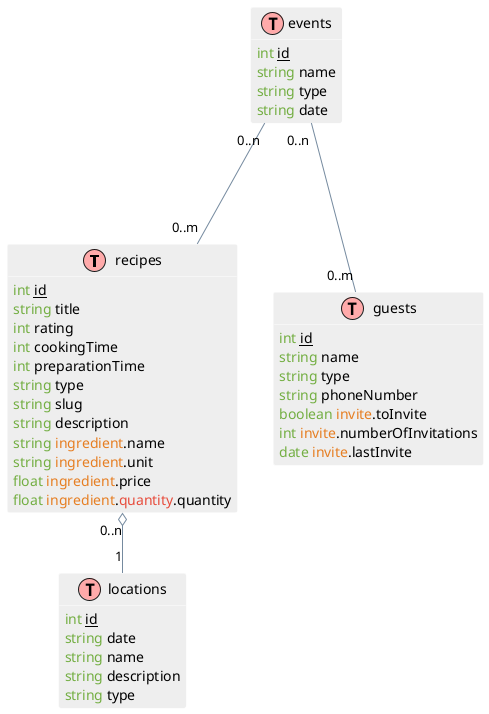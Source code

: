@startuml

' Use http://www.planttext.com/planttext to compile

!define table(x) class x << (T,#FFAAAA) >>
!define primary_key(x) <u>x</u>
!define variableType(x) <font color="#73AE42">x</font>
!define embed(x) <font color="#e67e22">x</font>
!define embed2(x) <font color="#e74c3c">x</font>
hide methods
hide stereotypes

skinparam shadowing false
skinparam stereotypeCBackgroundColor #5B9BD5

skinparam note {
  BackgroundColor #73AE42
  BorderColor #6CA43E
  FontColor white
}

skinparam class {
  BackgroundColor #EEEEEE
  ArrowColor #758A9F
  BorderColor #FFFFFF
}

skinparam sequence {
  ArrowColor #6CA43E

  LifeLineBorderColor #6CA43E
  LifeLineBackgroundColor #73AE42

  ParticipantBorderColor #2E75B5
  ParticipantBackgroundColor #5B9BD5

  ActorBorderColor #2E75B5
  ActorBackgroundColor #5B9BD5

  BoxLineColor #A5A5A5
}

skinparam state {
  BackgroundColor #EEEEEE
  ArrowColor #758A9F
  BorderColor #9E9E9E
}

skinparam usecase {
  BackgroundColor #EEEEEE
  BorderColor #9E9E9E

  ArrowColor #6CA43E
  ActorBorderColor #6CA43E
}

skinparam component {
  BackgroundColor #EEEEEE
  ArrowColor #758A9F
  BorderColor #9E9E9E
}

skinparam node {
  BackgroundColor #FFFFFF
  ArrowColor #758A9F
  BorderColor #9E9E9E
}

skinparam database {
  BackgroundColor #EEEEEE
  ArrowColor #758A9F
  BorderColor #9E9E9E
}

table(recipes) {
  variableType(int) primary_key(id)
  variableType(string) title
  variableType(int) rating
  variableType(int) cookingTime
  variableType(int) preparationTime
  variableType(string) type
  variableType(string) slug
  variableType(string) description
  variableType(string) embed(ingredient).name
  variableType(string) embed(ingredient).unit
  variableType(float) embed(ingredient).price
  variableType(float) embed(ingredient).embed2(quantity).quantity
}

table(locations) {
  variableType(int) primary_key(id)
  variableType(string) date
  variableType(string) name
  variableType(string) description
  variableType(string) type
}

table(guests) {
  variableType(int) primary_key(id)
  variableType(string) name
  variableType(string) type
  variableType(string) phoneNumber
  variableType(boolean) embed(invite).toInvite
  variableType(int) embed(invite).numberOfInvitations
  variableType(date) embed(invite).lastInvite
}

table(events) {
  variableType(int) primary_key(id)
  variableType(string) name
  variableType(string) type
  variableType(string) date
}

recipes "0..n" o-- "1" locations
events "0..n " --- "0..m" guests
events "0..n" --- "0..m " recipes

@enduml

